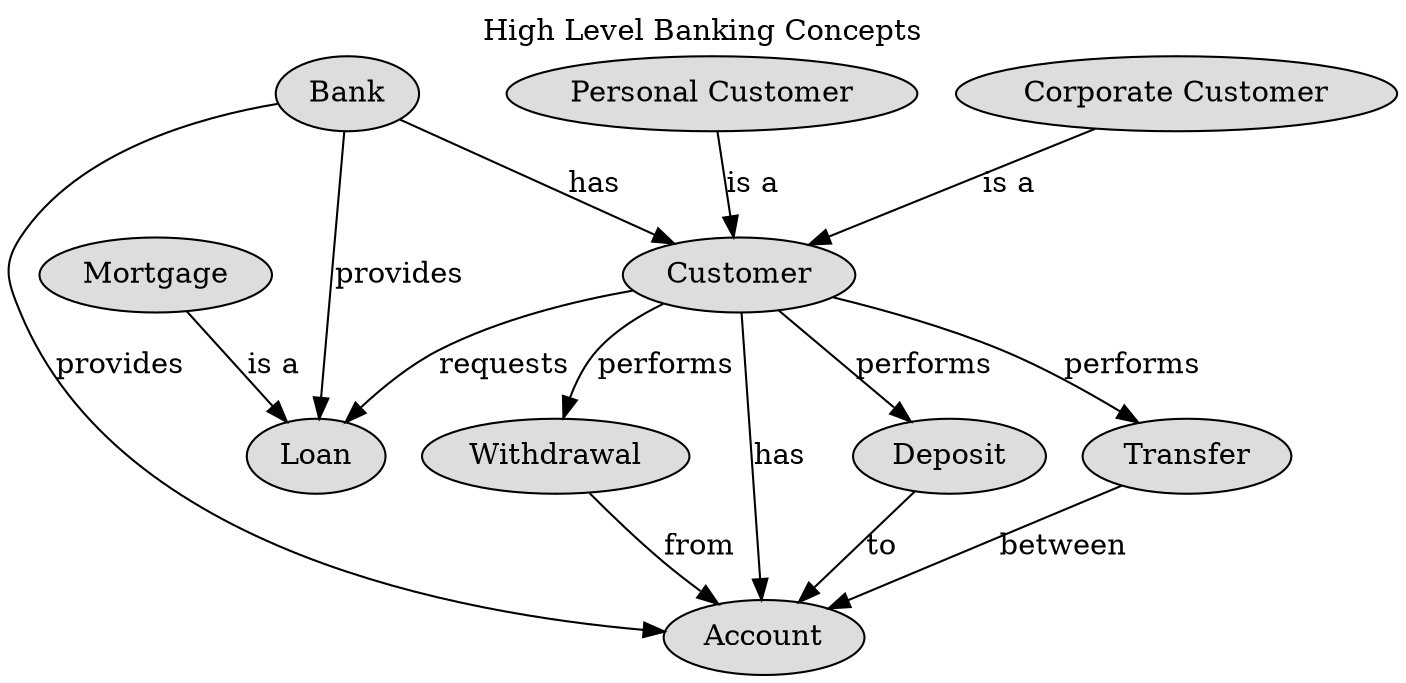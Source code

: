 digraph "High Level Banking Concepts" {
labelloc= "t"
label="High Level Banking Concepts"


mybank_concepts_account[label="Account", style="filled", fillcolor="#dddddd"];
mybank_concepts_bank[label="Bank", style="filled", fillcolor="#dddddd"];
mybank_concepts_corporateCustomer[label="Corporate Customer", style="filled", fillcolor="#dddddd"];
mybank_concepts_customer[label="Customer", style="filled", fillcolor="#dddddd"];
mybank_concepts_deposit[label="Deposit", style="filled", fillcolor="#dddddd"];
mybank_concepts_loan[label="Loan", style="filled", fillcolor="#dddddd"];
mybank_concepts_mortgage[label="Mortgage", style="filled", fillcolor="#dddddd"];
mybank_concepts_personalCustomer[label="Personal Customer", style="filled", fillcolor="#dddddd"];
mybank_concepts_transfer[label="Transfer", style="filled", fillcolor="#dddddd"];
mybank_concepts_withdrawal[label="Withdrawal", style="filled", fillcolor="#dddddd"];
mybank_concepts_bank -> mybank_concepts_account [label="provides"];
mybank_concepts_bank -> mybank_concepts_customer [label="has"];
mybank_concepts_bank -> mybank_concepts_loan [label="provides"];
mybank_concepts_corporateCustomer -> mybank_concepts_customer [label="is a"];
mybank_concepts_customer -> mybank_concepts_account [label="has"];
mybank_concepts_customer -> mybank_concepts_deposit [label="performs"];
mybank_concepts_customer -> mybank_concepts_transfer [label="performs"];
mybank_concepts_customer -> mybank_concepts_withdrawal [label="performs"];
mybank_concepts_customer -> mybank_concepts_loan [label="requests"];
mybank_concepts_deposit -> mybank_concepts_account [label="to"];
mybank_concepts_mortgage -> mybank_concepts_loan [label="is a"];
mybank_concepts_personalCustomer -> mybank_concepts_customer [label="is a"];
mybank_concepts_transfer -> mybank_concepts_account [label="between"];
mybank_concepts_withdrawal -> mybank_concepts_account [label="from"];
}
